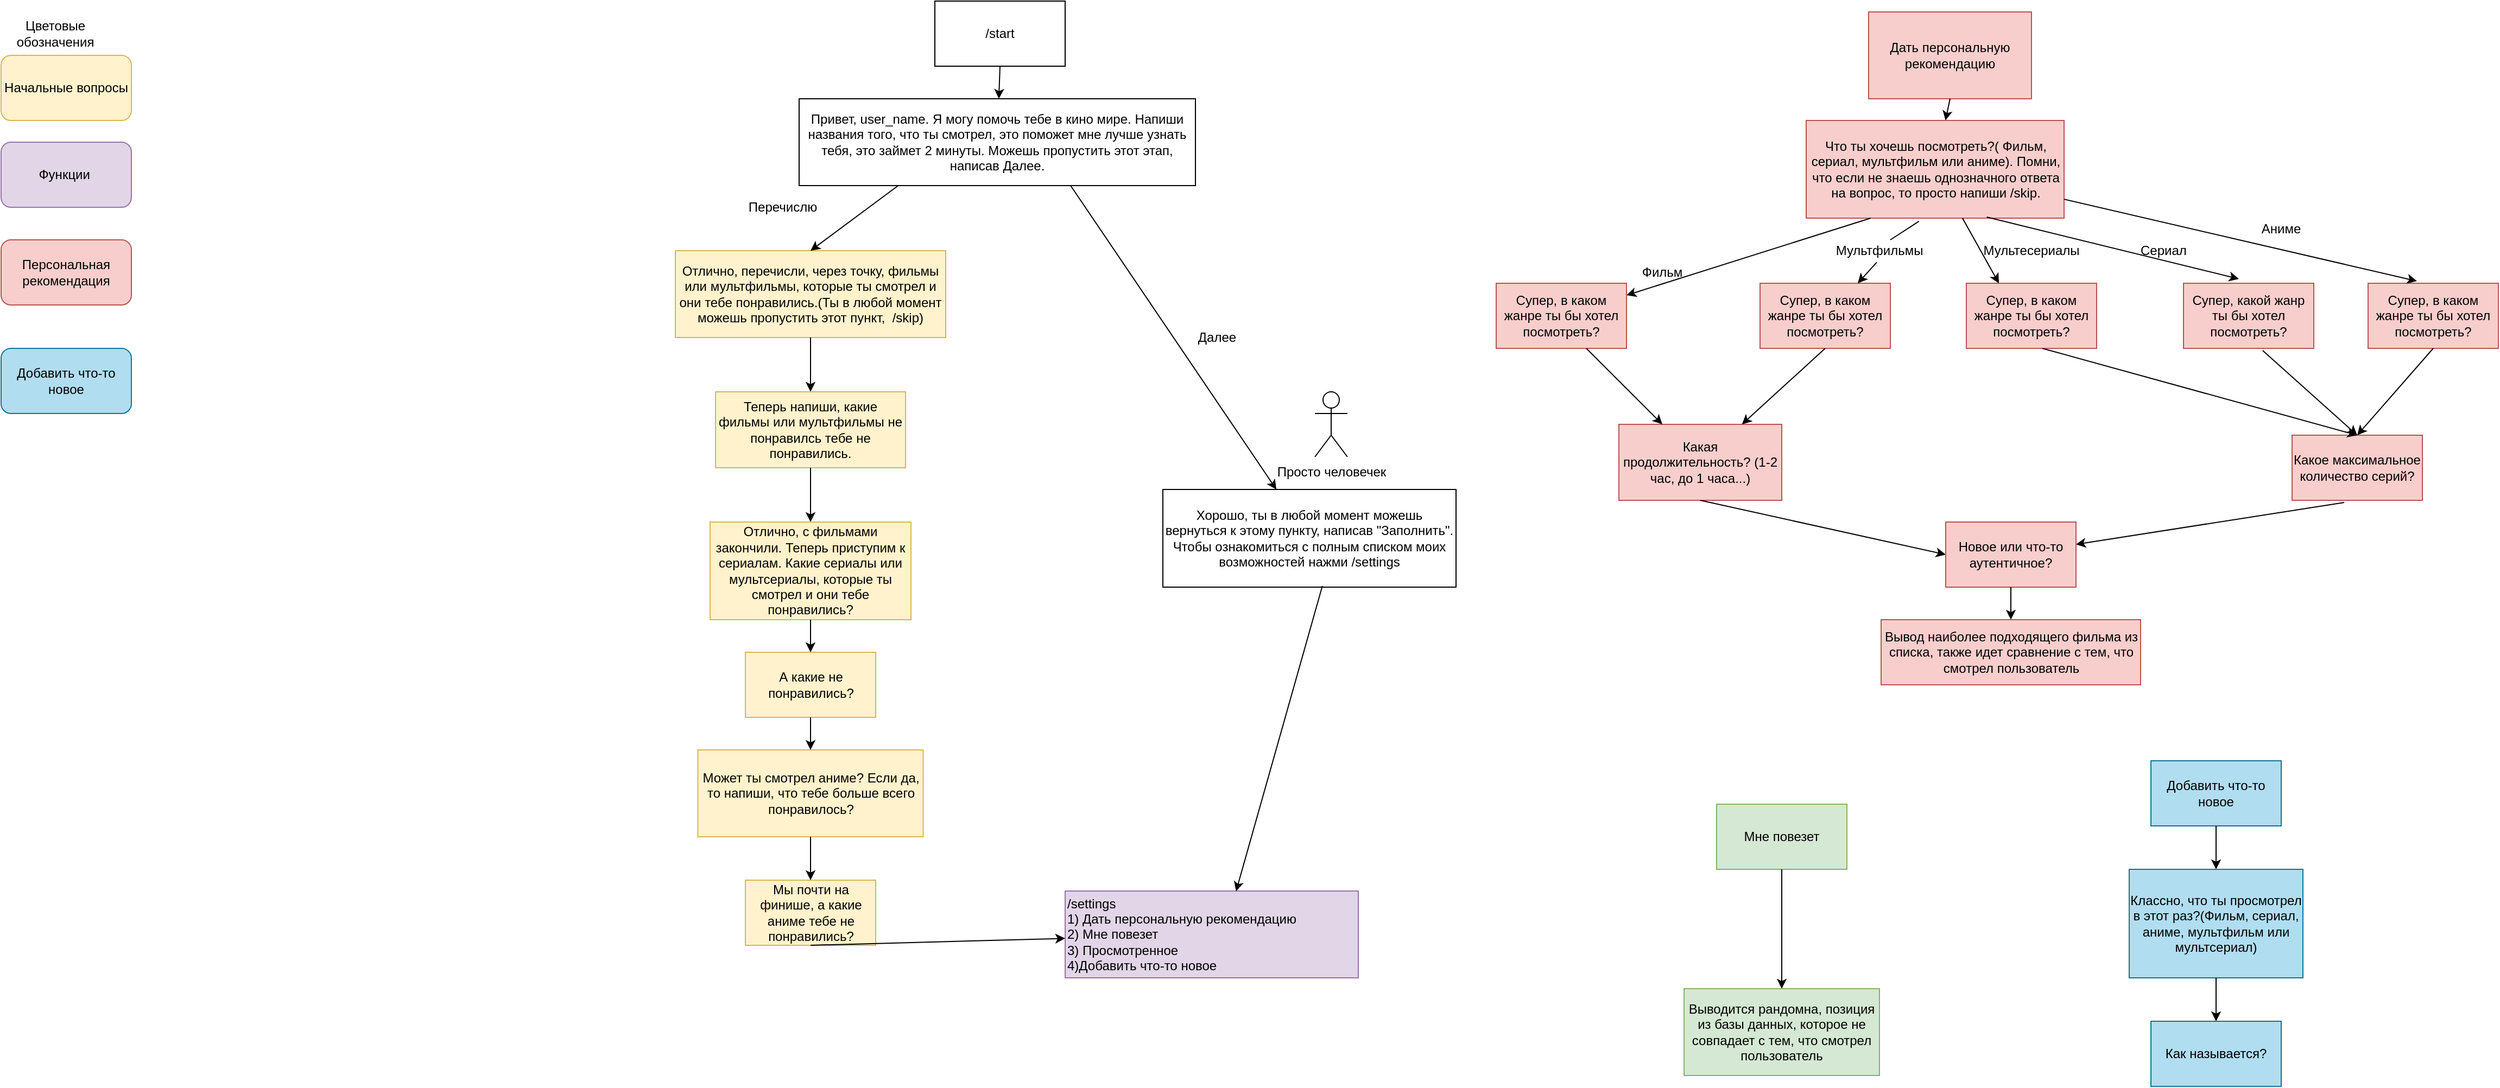 <mxfile version="14.5.10" type="github">
  <diagram id="aV00lB4m98laV_DwpAlv" name="Page-1">
    <mxGraphModel dx="2563" dy="958" grid="1" gridSize="10" guides="1" tooltips="1" connect="1" arrows="1" fold="1" page="1" pageScale="1" pageWidth="827" pageHeight="1169" math="0" shadow="0">
      <root>
        <mxCell id="0" />
        <mxCell id="1" parent="0" />
        <mxCell id="vRKRvqlmKyvSmNE2YDa2-1" value="/start" style="rounded=0;whiteSpace=wrap;html=1;" parent="1" vertex="1">
          <mxGeometry x="310" width="120" height="60" as="geometry" />
        </mxCell>
        <mxCell id="vRKRvqlmKyvSmNE2YDa2-3" value="" style="endArrow=classic;html=1;exitX=0.5;exitY=1;exitDx=0;exitDy=0;" parent="1" source="vRKRvqlmKyvSmNE2YDa2-1" target="vRKRvqlmKyvSmNE2YDa2-4" edge="1">
          <mxGeometry width="50" height="50" relative="1" as="geometry">
            <mxPoint x="220" y="210" as="sourcePoint" />
            <mxPoint x="240" y="80" as="targetPoint" />
          </mxGeometry>
        </mxCell>
        <mxCell id="vRKRvqlmKyvSmNE2YDa2-4" value="Привет, user_name. Я могу помочь тебе в кино мире. Напиши названия того, что ты смотрел, это поможет мне лучше узнать тебя, это займет 2 минуты. Можешь пропустить этот этап, написав Далее." style="rounded=0;whiteSpace=wrap;html=1;" parent="1" vertex="1">
          <mxGeometry x="185" y="90" width="365" height="80" as="geometry" />
        </mxCell>
        <mxCell id="vRKRvqlmKyvSmNE2YDa2-5" value="Отлично, перечисли, через точку, фильмы или мультфильмы, которые ты смотрел и они тебе понравились.(Ты в любой момент можешь пропустить этот пункт,&amp;nbsp; /skip)" style="rounded=0;whiteSpace=wrap;html=1;fillColor=#fff2cc;strokeColor=#d6b656;" parent="1" vertex="1">
          <mxGeometry x="71" y="230" width="249" height="80" as="geometry" />
        </mxCell>
        <mxCell id="vRKRvqlmKyvSmNE2YDa2-6" value="Хорошо, ты в любой момент можешь вернуться к этому пункту, написав &quot;Заполнить&quot;. Чтобы ознакомиться с полным списком моих возможностей нажми /settings" style="rounded=0;whiteSpace=wrap;html=1;" parent="1" vertex="1">
          <mxGeometry x="520" y="450" width="270" height="90" as="geometry" />
        </mxCell>
        <mxCell id="vRKRvqlmKyvSmNE2YDa2-7" value="" style="endArrow=classic;html=1;exitX=0.25;exitY=1;exitDx=0;exitDy=0;entryX=0.5;entryY=0;entryDx=0;entryDy=0;" parent="1" source="vRKRvqlmKyvSmNE2YDa2-4" target="vRKRvqlmKyvSmNE2YDa2-5" edge="1">
          <mxGeometry width="50" height="50" relative="1" as="geometry">
            <mxPoint x="220" y="180" as="sourcePoint" />
            <mxPoint x="270" y="130" as="targetPoint" />
          </mxGeometry>
        </mxCell>
        <mxCell id="vRKRvqlmKyvSmNE2YDa2-8" value="" style="endArrow=classic;html=1;exitX=0.685;exitY=1;exitDx=0;exitDy=0;exitPerimeter=0;" parent="1" source="vRKRvqlmKyvSmNE2YDa2-4" target="vRKRvqlmKyvSmNE2YDa2-6" edge="1">
          <mxGeometry width="50" height="50" relative="1" as="geometry">
            <mxPoint x="220" y="180" as="sourcePoint" />
            <mxPoint x="270" y="130" as="targetPoint" />
          </mxGeometry>
        </mxCell>
        <mxCell id="vRKRvqlmKyvSmNE2YDa2-9" value="Далее" style="text;html=1;strokeColor=none;fillColor=none;align=center;verticalAlign=middle;whiteSpace=wrap;rounded=0;" parent="1" vertex="1">
          <mxGeometry x="550" y="300" width="40" height="20" as="geometry" />
        </mxCell>
        <mxCell id="vRKRvqlmKyvSmNE2YDa2-10" value="Перечислю" style="text;html=1;strokeColor=none;fillColor=none;align=center;verticalAlign=middle;whiteSpace=wrap;rounded=0;" parent="1" vertex="1">
          <mxGeometry x="150" y="180" width="40" height="20" as="geometry" />
        </mxCell>
        <mxCell id="vRKRvqlmKyvSmNE2YDa2-12" value="" style="endArrow=classic;html=1;exitX=0.5;exitY=1;exitDx=0;exitDy=0;" parent="1" source="vRKRvqlmKyvSmNE2YDa2-5" target="vRKRvqlmKyvSmNE2YDa2-13" edge="1">
          <mxGeometry width="50" height="50" relative="1" as="geometry">
            <mxPoint x="220" y="310" as="sourcePoint" />
            <mxPoint x="130" y="330" as="targetPoint" />
          </mxGeometry>
        </mxCell>
        <mxCell id="vRKRvqlmKyvSmNE2YDa2-13" value="Теперь напиши, какие фильмы или мультфильмы не понравилсь тебе не понравились." style="rounded=0;whiteSpace=wrap;html=1;fillColor=#fff2cc;strokeColor=#d6b656;" parent="1" vertex="1">
          <mxGeometry x="108" y="360" width="175" height="70" as="geometry" />
        </mxCell>
        <mxCell id="vRKRvqlmKyvSmNE2YDa2-15" value="" style="endArrow=classic;html=1;exitX=0.5;exitY=1;exitDx=0;exitDy=0;" parent="1" source="vRKRvqlmKyvSmNE2YDa2-13" target="vRKRvqlmKyvSmNE2YDa2-16" edge="1">
          <mxGeometry width="50" height="50" relative="1" as="geometry">
            <mxPoint x="220" y="310" as="sourcePoint" />
            <mxPoint x="130" y="410" as="targetPoint" />
          </mxGeometry>
        </mxCell>
        <mxCell id="vRKRvqlmKyvSmNE2YDa2-16" value="Отлично, с фильмами закончили. Теперь приступим к сериалам. Какие сериалы или мультсериалы, которые ты смотрел и они тебе понравились?" style="rounded=0;whiteSpace=wrap;html=1;fillColor=#fff2cc;strokeColor=#d6b656;" parent="1" vertex="1">
          <mxGeometry x="103" y="480" width="185" height="90" as="geometry" />
        </mxCell>
        <mxCell id="vRKRvqlmKyvSmNE2YDa2-17" value="А какие не понравились?" style="rounded=0;whiteSpace=wrap;html=1;fillColor=#fff2cc;strokeColor=#d6b656;" parent="1" vertex="1">
          <mxGeometry x="135.5" y="600" width="120" height="60" as="geometry" />
        </mxCell>
        <mxCell id="vRKRvqlmKyvSmNE2YDa2-18" value="" style="endArrow=classic;html=1;exitX=0.5;exitY=1;exitDx=0;exitDy=0;" parent="1" source="vRKRvqlmKyvSmNE2YDa2-16" target="vRKRvqlmKyvSmNE2YDa2-17" edge="1">
          <mxGeometry width="50" height="50" relative="1" as="geometry">
            <mxPoint x="220" y="580" as="sourcePoint" />
            <mxPoint x="270" y="530" as="targetPoint" />
          </mxGeometry>
        </mxCell>
        <mxCell id="vRKRvqlmKyvSmNE2YDa2-19" value="Может ты смотрел аниме? Если да, то напиши, что тебе больше всего понравилось?" style="rounded=0;whiteSpace=wrap;html=1;fillColor=#fff2cc;strokeColor=#d6b656;" parent="1" vertex="1">
          <mxGeometry x="91.75" y="690" width="207.5" height="80" as="geometry" />
        </mxCell>
        <mxCell id="vRKRvqlmKyvSmNE2YDa2-20" value="" style="endArrow=classic;html=1;exitX=0.5;exitY=1;exitDx=0;exitDy=0;" parent="1" source="vRKRvqlmKyvSmNE2YDa2-17" target="vRKRvqlmKyvSmNE2YDa2-19" edge="1">
          <mxGeometry width="50" height="50" relative="1" as="geometry">
            <mxPoint x="240" y="700" as="sourcePoint" />
            <mxPoint x="290" y="650" as="targetPoint" />
          </mxGeometry>
        </mxCell>
        <mxCell id="Wr12T5slUzwtYqqn4j88-1" value="Мы почти на финише, а какие аниме тебе не понравились?" style="rounded=0;whiteSpace=wrap;html=1;fillColor=#fff2cc;strokeColor=#d6b656;" parent="1" vertex="1">
          <mxGeometry x="135.5" y="810" width="120" height="60" as="geometry" />
        </mxCell>
        <mxCell id="Wr12T5slUzwtYqqn4j88-2" value="" style="endArrow=classic;html=1;exitX=0.5;exitY=1;exitDx=0;exitDy=0;entryX=0.5;entryY=0;entryDx=0;entryDy=0;" parent="1" source="vRKRvqlmKyvSmNE2YDa2-19" target="Wr12T5slUzwtYqqn4j88-1" edge="1">
          <mxGeometry width="50" height="50" relative="1" as="geometry">
            <mxPoint x="390" y="710" as="sourcePoint" />
            <mxPoint x="440" y="660" as="targetPoint" />
          </mxGeometry>
        </mxCell>
        <mxCell id="Wr12T5slUzwtYqqn4j88-4" value="Начальные вопросы " style="rounded=1;whiteSpace=wrap;html=1;fillColor=#fff2cc;strokeColor=#d6b656;" parent="1" vertex="1">
          <mxGeometry x="-550" y="50" width="120" height="60" as="geometry" />
        </mxCell>
        <mxCell id="Wr12T5slUzwtYqqn4j88-5" value="Цветовые обозначения" style="text;html=1;strokeColor=none;fillColor=none;align=center;verticalAlign=middle;whiteSpace=wrap;rounded=0;" parent="1" vertex="1">
          <mxGeometry x="-520" y="20" width="40" height="20" as="geometry" />
        </mxCell>
        <mxCell id="2YeTzln--VD0P2cOwKcS-1" value="/settings&lt;br&gt;1) Дать персональную рекомендацию&lt;br&gt;2) Мне повезет&lt;br&gt;&lt;div&gt;&lt;span&gt;3) Просмотренное&amp;nbsp;&lt;/span&gt;&lt;/div&gt;&lt;div&gt;&lt;span&gt;4)Добавить что-то новое&lt;/span&gt;&lt;/div&gt;" style="rounded=0;whiteSpace=wrap;html=1;fillColor=#e1d5e7;strokeColor=#9673a6;align=left;" parent="1" vertex="1">
          <mxGeometry x="430" y="820" width="270" height="80" as="geometry" />
        </mxCell>
        <mxCell id="2YeTzln--VD0P2cOwKcS-2" value="Функции&amp;nbsp;" style="rounded=1;whiteSpace=wrap;html=1;fillColor=#e1d5e7;strokeColor=#9673a6;" parent="1" vertex="1">
          <mxGeometry x="-550" y="130" width="120" height="60" as="geometry" />
        </mxCell>
        <mxCell id="2YeTzln--VD0P2cOwKcS-3" value="" style="endArrow=classic;html=1;exitX=0.5;exitY=1;exitDx=0;exitDy=0;" parent="1" source="Wr12T5slUzwtYqqn4j88-1" target="2YeTzln--VD0P2cOwKcS-1" edge="1">
          <mxGeometry width="50" height="50" relative="1" as="geometry">
            <mxPoint x="410" y="760" as="sourcePoint" />
            <mxPoint x="470" y="870" as="targetPoint" />
          </mxGeometry>
        </mxCell>
        <mxCell id="2YeTzln--VD0P2cOwKcS-4" value="" style="endArrow=classic;html=1;exitX=0.544;exitY=0.989;exitDx=0;exitDy=0;exitPerimeter=0;entryX=0.583;entryY=0.003;entryDx=0;entryDy=0;entryPerimeter=0;" parent="1" source="vRKRvqlmKyvSmNE2YDa2-6" target="2YeTzln--VD0P2cOwKcS-1" edge="1">
          <mxGeometry width="50" height="50" relative="1" as="geometry">
            <mxPoint x="410" y="760" as="sourcePoint" />
            <mxPoint x="460" y="710" as="targetPoint" />
          </mxGeometry>
        </mxCell>
        <mxCell id="2YeTzln--VD0P2cOwKcS-5" value="Дать персональную рекомендацию" style="rounded=0;whiteSpace=wrap;html=1;fillColor=#f8cecc;strokeColor=#b85450;" parent="1" vertex="1">
          <mxGeometry x="1170" y="10" width="150" height="80" as="geometry" />
        </mxCell>
        <mxCell id="2YeTzln--VD0P2cOwKcS-6" value="" style="endArrow=classic;html=1;exitX=0.5;exitY=1;exitDx=0;exitDy=0;" parent="1" source="2YeTzln--VD0P2cOwKcS-5" target="2YeTzln--VD0P2cOwKcS-7" edge="1">
          <mxGeometry width="50" height="50" relative="1" as="geometry">
            <mxPoint x="850" y="140" as="sourcePoint" />
            <mxPoint x="1245" y="160" as="targetPoint" />
          </mxGeometry>
        </mxCell>
        <mxCell id="2YeTzln--VD0P2cOwKcS-7" value="Что ты хочешь посмотреть?( Фильм, сериал, мультфильм или аниме). Помни, что если не знаешь однозначного ответа на вопрос, то просто напиши /skip. " style="rounded=0;whiteSpace=wrap;html=1;fillColor=#f8cecc;strokeColor=#b85450;" parent="1" vertex="1">
          <mxGeometry x="1112.5" y="110" width="237.5" height="90" as="geometry" />
        </mxCell>
        <mxCell id="2YeTzln--VD0P2cOwKcS-8" value="" style="endArrow=classic;html=1;exitX=0.25;exitY=1;exitDx=0;exitDy=0;" parent="1" source="2YeTzln--VD0P2cOwKcS-7" target="2YeTzln--VD0P2cOwKcS-9" edge="1">
          <mxGeometry width="50" height="50" relative="1" as="geometry">
            <mxPoint x="850" y="210" as="sourcePoint" />
            <mxPoint x="1080" y="270" as="targetPoint" />
            <Array as="points" />
          </mxGeometry>
        </mxCell>
        <mxCell id="2YeTzln--VD0P2cOwKcS-9" value="Супер, в каком жанре ты бы хотел посмотреть?" style="rounded=0;whiteSpace=wrap;html=1;fillColor=#f8cecc;strokeColor=#b85450;" parent="1" vertex="1">
          <mxGeometry x="827" y="260" width="120" height="60" as="geometry" />
        </mxCell>
        <mxCell id="niV2gqIyMvJU-rpUqNF2-1" value="Фильм" style="text;html=1;strokeColor=none;fillColor=none;align=center;verticalAlign=middle;whiteSpace=wrap;rounded=0;" vertex="1" parent="1">
          <mxGeometry x="960" y="240" width="40" height="20" as="geometry" />
        </mxCell>
        <mxCell id="niV2gqIyMvJU-rpUqNF2-2" value="Супер, какой жанр ты бы хотел посмотреть?" style="rounded=0;whiteSpace=wrap;html=1;fillColor=#f8cecc;strokeColor=#b85450;" vertex="1" parent="1">
          <mxGeometry x="1460" y="260" width="120" height="60" as="geometry" />
        </mxCell>
        <mxCell id="niV2gqIyMvJU-rpUqNF2-3" value="" style="endArrow=classic;html=1;exitX=0.7;exitY=0.989;exitDx=0;exitDy=0;exitPerimeter=0;entryX=0.425;entryY=-0.067;entryDx=0;entryDy=0;entryPerimeter=0;" edge="1" parent="1" source="2YeTzln--VD0P2cOwKcS-7" target="niV2gqIyMvJU-rpUqNF2-2">
          <mxGeometry width="50" height="50" relative="1" as="geometry">
            <mxPoint x="1150" y="260" as="sourcePoint" />
            <mxPoint x="1200" y="210" as="targetPoint" />
          </mxGeometry>
        </mxCell>
        <mxCell id="niV2gqIyMvJU-rpUqNF2-4" value="&amp;nbsp;Сериал" style="text;html=1;strokeColor=none;fillColor=none;align=center;verticalAlign=middle;whiteSpace=wrap;rounded=0;" vertex="1" parent="1">
          <mxGeometry x="1420" y="220" width="40" height="20" as="geometry" />
        </mxCell>
        <mxCell id="niV2gqIyMvJU-rpUqNF2-6" value="Супер, в каком жанре ты бы хотел посмотреть?" style="rounded=0;whiteSpace=wrap;html=1;fillColor=#f8cecc;strokeColor=#b85450;" vertex="1" parent="1">
          <mxGeometry x="1070" y="260" width="120" height="60" as="geometry" />
        </mxCell>
        <mxCell id="niV2gqIyMvJU-rpUqNF2-7" value="Супер, в каком жанре ты бы хотел посмотреть?" style="rounded=0;whiteSpace=wrap;html=1;fillColor=#f8cecc;strokeColor=#b85450;" vertex="1" parent="1">
          <mxGeometry x="1260" y="260" width="120" height="60" as="geometry" />
        </mxCell>
        <mxCell id="niV2gqIyMvJU-rpUqNF2-9" value="" style="endArrow=classic;html=1;entryX=0.25;entryY=0;entryDx=0;entryDy=0;" edge="1" parent="1" source="2YeTzln--VD0P2cOwKcS-7" target="niV2gqIyMvJU-rpUqNF2-7">
          <mxGeometry width="50" height="50" relative="1" as="geometry">
            <mxPoint x="1240" y="230" as="sourcePoint" />
            <mxPoint x="1290" y="180" as="targetPoint" />
          </mxGeometry>
        </mxCell>
        <mxCell id="niV2gqIyMvJU-rpUqNF2-11" value="" style="endArrow=classic;html=1;exitX=0.437;exitY=1.033;exitDx=0;exitDy=0;exitPerimeter=0;entryX=0.75;entryY=0;entryDx=0;entryDy=0;startArrow=none;" edge="1" parent="1" source="niV2gqIyMvJU-rpUqNF2-13" target="niV2gqIyMvJU-rpUqNF2-6">
          <mxGeometry width="50" height="50" relative="1" as="geometry">
            <mxPoint x="1130" y="240" as="sourcePoint" />
            <mxPoint x="1180" y="190" as="targetPoint" />
          </mxGeometry>
        </mxCell>
        <mxCell id="niV2gqIyMvJU-rpUqNF2-14" value="Мультесериалы" style="text;html=1;strokeColor=none;fillColor=none;align=center;verticalAlign=middle;whiteSpace=wrap;rounded=0;" vertex="1" parent="1">
          <mxGeometry x="1300" y="220" width="40" height="20" as="geometry" />
        </mxCell>
        <mxCell id="niV2gqIyMvJU-rpUqNF2-13" value="Мультфильмы" style="text;html=1;strokeColor=none;fillColor=none;align=center;verticalAlign=middle;whiteSpace=wrap;rounded=0;" vertex="1" parent="1">
          <mxGeometry x="1160" y="220" width="40" height="20" as="geometry" />
        </mxCell>
        <mxCell id="niV2gqIyMvJU-rpUqNF2-16" value="" style="endArrow=none;html=1;exitX=0.437;exitY=1.033;exitDx=0;exitDy=0;exitPerimeter=0;entryX=0.75;entryY=0;entryDx=0;entryDy=0;" edge="1" parent="1" source="2YeTzln--VD0P2cOwKcS-7" target="niV2gqIyMvJU-rpUqNF2-13">
          <mxGeometry width="50" height="50" relative="1" as="geometry">
            <mxPoint x="1216.287" y="202.97" as="sourcePoint" />
            <mxPoint x="1160" y="260" as="targetPoint" />
          </mxGeometry>
        </mxCell>
        <mxCell id="niV2gqIyMvJU-rpUqNF2-18" value="Супер, в каком жанре ты бы хотел посмотреть?" style="rounded=0;whiteSpace=wrap;html=1;fillColor=#f8cecc;strokeColor=#b85450;" vertex="1" parent="1">
          <mxGeometry x="1630" y="260" width="120" height="60" as="geometry" />
        </mxCell>
        <mxCell id="niV2gqIyMvJU-rpUqNF2-19" value="" style="endArrow=classic;html=1;entryX=0.375;entryY=-0.033;entryDx=0;entryDy=0;entryPerimeter=0;" edge="1" parent="1" source="2YeTzln--VD0P2cOwKcS-7" target="niV2gqIyMvJU-rpUqNF2-18">
          <mxGeometry width="50" height="50" relative="1" as="geometry">
            <mxPoint x="1390" y="240" as="sourcePoint" />
            <mxPoint x="1440" y="190" as="targetPoint" />
          </mxGeometry>
        </mxCell>
        <mxCell id="niV2gqIyMvJU-rpUqNF2-20" value="Аниме" style="text;html=1;strokeColor=none;fillColor=none;align=center;verticalAlign=middle;whiteSpace=wrap;rounded=0;" vertex="1" parent="1">
          <mxGeometry x="1530" y="200" width="40" height="20" as="geometry" />
        </mxCell>
        <mxCell id="niV2gqIyMvJU-rpUqNF2-21" value="Какая продолжительность? (1-2 час, до 1 часа...)" style="rounded=0;whiteSpace=wrap;html=1;fillColor=#f8cecc;strokeColor=#b85450;" vertex="1" parent="1">
          <mxGeometry x="940" y="390" width="150" height="70" as="geometry" />
        </mxCell>
        <mxCell id="niV2gqIyMvJU-rpUqNF2-26" value="Какое максимальное количество серий? " style="rounded=0;whiteSpace=wrap;html=1;fillColor=#f8cecc;strokeColor=#b85450;" vertex="1" parent="1">
          <mxGeometry x="1560" y="400" width="120" height="60" as="geometry" />
        </mxCell>
        <mxCell id="niV2gqIyMvJU-rpUqNF2-27" value="" style="endArrow=classic;html=1;" edge="1" parent="1" target="niV2gqIyMvJU-rpUqNF2-21">
          <mxGeometry width="50" height="50" relative="1" as="geometry">
            <mxPoint x="910" y="320" as="sourcePoint" />
            <mxPoint x="960" y="270" as="targetPoint" />
          </mxGeometry>
        </mxCell>
        <mxCell id="niV2gqIyMvJU-rpUqNF2-28" value="" style="endArrow=classic;html=1;exitX=0.583;exitY=1;exitDx=0;exitDy=0;exitPerimeter=0;entryX=0.5;entryY=0;entryDx=0;entryDy=0;" edge="1" parent="1" source="niV2gqIyMvJU-rpUqNF2-7" target="niV2gqIyMvJU-rpUqNF2-26">
          <mxGeometry width="50" height="50" relative="1" as="geometry">
            <mxPoint x="1290" y="330" as="sourcePoint" />
            <mxPoint x="1340" y="280" as="targetPoint" />
          </mxGeometry>
        </mxCell>
        <mxCell id="niV2gqIyMvJU-rpUqNF2-29" value="" style="endArrow=classic;html=1;exitX=0.5;exitY=1;exitDx=0;exitDy=0;" edge="1" parent="1" source="niV2gqIyMvJU-rpUqNF2-6" target="niV2gqIyMvJU-rpUqNF2-21">
          <mxGeometry width="50" height="50" relative="1" as="geometry">
            <mxPoint x="1290" y="330" as="sourcePoint" />
            <mxPoint x="1340" y="280" as="targetPoint" />
          </mxGeometry>
        </mxCell>
        <mxCell id="niV2gqIyMvJU-rpUqNF2-30" value="" style="endArrow=classic;html=1;exitX=0.5;exitY=1;exitDx=0;exitDy=0;entryX=0.5;entryY=0;entryDx=0;entryDy=0;" edge="1" parent="1" source="niV2gqIyMvJU-rpUqNF2-18" target="niV2gqIyMvJU-rpUqNF2-26">
          <mxGeometry width="50" height="50" relative="1" as="geometry">
            <mxPoint x="1290" y="330" as="sourcePoint" />
            <mxPoint x="1340" y="280" as="targetPoint" />
          </mxGeometry>
        </mxCell>
        <mxCell id="niV2gqIyMvJU-rpUqNF2-31" value="" style="endArrow=classic;html=1;exitX=0.608;exitY=1.033;exitDx=0;exitDy=0;exitPerimeter=0;entryX=0.5;entryY=0;entryDx=0;entryDy=0;" edge="1" parent="1" source="niV2gqIyMvJU-rpUqNF2-2" target="niV2gqIyMvJU-rpUqNF2-26">
          <mxGeometry width="50" height="50" relative="1" as="geometry">
            <mxPoint x="1290" y="330" as="sourcePoint" />
            <mxPoint x="1340" y="280" as="targetPoint" />
          </mxGeometry>
        </mxCell>
        <mxCell id="niV2gqIyMvJU-rpUqNF2-32" value="" style="endArrow=classic;html=1;exitX=0.5;exitY=1;exitDx=0;exitDy=0;entryX=0;entryY=0.5;entryDx=0;entryDy=0;" edge="1" parent="1" source="niV2gqIyMvJU-rpUqNF2-21" target="niV2gqIyMvJU-rpUqNF2-34">
          <mxGeometry width="50" height="50" relative="1" as="geometry">
            <mxPoint x="1290" y="440" as="sourcePoint" />
            <mxPoint x="1170" y="510" as="targetPoint" />
          </mxGeometry>
        </mxCell>
        <mxCell id="niV2gqIyMvJU-rpUqNF2-33" value="" style="endArrow=classic;html=1;exitX=0.4;exitY=1.033;exitDx=0;exitDy=0;exitPerimeter=0;" edge="1" parent="1" source="niV2gqIyMvJU-rpUqNF2-26" target="niV2gqIyMvJU-rpUqNF2-34">
          <mxGeometry width="50" height="50" relative="1" as="geometry">
            <mxPoint x="1290" y="440" as="sourcePoint" />
            <mxPoint x="1370" y="510" as="targetPoint" />
          </mxGeometry>
        </mxCell>
        <mxCell id="niV2gqIyMvJU-rpUqNF2-34" value="Новое или что-то аутентичное?" style="rounded=0;whiteSpace=wrap;html=1;fillColor=#f8cecc;strokeColor=#b85450;" vertex="1" parent="1">
          <mxGeometry x="1241" y="480" width="120" height="60" as="geometry" />
        </mxCell>
        <mxCell id="niV2gqIyMvJU-rpUqNF2-35" value="" style="endArrow=classic;html=1;exitX=0.5;exitY=1;exitDx=0;exitDy=0;" edge="1" parent="1" source="niV2gqIyMvJU-rpUqNF2-34" target="niV2gqIyMvJU-rpUqNF2-36">
          <mxGeometry width="50" height="50" relative="1" as="geometry">
            <mxPoint x="1290" y="500" as="sourcePoint" />
            <mxPoint x="1301" y="600" as="targetPoint" />
          </mxGeometry>
        </mxCell>
        <mxCell id="niV2gqIyMvJU-rpUqNF2-36" value="Вывод наиболее подходящего фильма из списка, также идет сравнение с тем, что смотрел пользователь" style="rounded=0;whiteSpace=wrap;html=1;fillColor=#f8cecc;strokeColor=#b85450;" vertex="1" parent="1">
          <mxGeometry x="1181.5" y="570" width="239" height="60" as="geometry" />
        </mxCell>
        <mxCell id="niV2gqIyMvJU-rpUqNF2-37" value="Персональная рекомендация" style="rounded=1;whiteSpace=wrap;html=1;fillColor=#f8cecc;strokeColor=#b85450;" vertex="1" parent="1">
          <mxGeometry x="-550" y="220" width="120" height="60" as="geometry" />
        </mxCell>
        <mxCell id="niV2gqIyMvJU-rpUqNF2-38" value="Просто человечек" style="shape=umlActor;verticalLabelPosition=bottom;verticalAlign=top;html=1;outlineConnect=0;" vertex="1" parent="1">
          <mxGeometry x="660" y="360" width="30" height="60" as="geometry" />
        </mxCell>
        <mxCell id="niV2gqIyMvJU-rpUqNF2-40" value="Мне повезет" style="rounded=0;whiteSpace=wrap;html=1;fillColor=#d5e8d4;strokeColor=#82b366;" vertex="1" parent="1">
          <mxGeometry x="1030" y="740" width="120" height="60" as="geometry" />
        </mxCell>
        <mxCell id="niV2gqIyMvJU-rpUqNF2-41" value="" style="endArrow=classic;html=1;exitX=0.5;exitY=1;exitDx=0;exitDy=0;" edge="1" parent="1" source="niV2gqIyMvJU-rpUqNF2-40" target="niV2gqIyMvJU-rpUqNF2-42">
          <mxGeometry width="50" height="50" relative="1" as="geometry">
            <mxPoint x="2090" y="110" as="sourcePoint" />
            <mxPoint x="2090" y="170" as="targetPoint" />
          </mxGeometry>
        </mxCell>
        <mxCell id="niV2gqIyMvJU-rpUqNF2-42" value="Выводится рандомна, позиция из базы данных, которое не совпадает с тем, что смотрел пользователь " style="rounded=0;whiteSpace=wrap;html=1;fillColor=#d5e8d4;strokeColor=#82b366;" vertex="1" parent="1">
          <mxGeometry x="1000" y="910" width="180" height="80" as="geometry" />
        </mxCell>
        <mxCell id="niV2gqIyMvJU-rpUqNF2-44" value="Добавить что-то новое" style="rounded=0;whiteSpace=wrap;html=1;fillColor=#b1ddf0;strokeColor=#10739e;" vertex="1" parent="1">
          <mxGeometry x="1430" y="700" width="120" height="60" as="geometry" />
        </mxCell>
        <mxCell id="niV2gqIyMvJU-rpUqNF2-45" value="" style="endArrow=classic;html=1;exitX=0.5;exitY=1;exitDx=0;exitDy=0;" edge="1" parent="1" source="niV2gqIyMvJU-rpUqNF2-44" target="niV2gqIyMvJU-rpUqNF2-46">
          <mxGeometry width="50" height="50" relative="1" as="geometry">
            <mxPoint x="1490" y="770" as="sourcePoint" />
            <mxPoint x="1490" y="800" as="targetPoint" />
          </mxGeometry>
        </mxCell>
        <mxCell id="niV2gqIyMvJU-rpUqNF2-46" value="Классно, что ты просмотрел в этот раз?(Фильм, сериал, аниме, мультфильм или мультсериал)" style="rounded=0;whiteSpace=wrap;html=1;fillColor=#b1ddf0;strokeColor=#10739e;" vertex="1" parent="1">
          <mxGeometry x="1410" y="800" width="160" height="100" as="geometry" />
        </mxCell>
        <mxCell id="niV2gqIyMvJU-rpUqNF2-48" value="" style="endArrow=classic;html=1;exitX=0.5;exitY=1;exitDx=0;exitDy=0;entryX=0.5;entryY=0;entryDx=0;entryDy=0;" edge="1" parent="1" source="niV2gqIyMvJU-rpUqNF2-46" target="niV2gqIyMvJU-rpUqNF2-49">
          <mxGeometry width="50" height="50" relative="1" as="geometry">
            <mxPoint x="1490" y="910" as="sourcePoint" />
            <mxPoint x="1490" y="950" as="targetPoint" />
          </mxGeometry>
        </mxCell>
        <mxCell id="niV2gqIyMvJU-rpUqNF2-49" value="Как называется?" style="rounded=0;whiteSpace=wrap;html=1;fillColor=#b1ddf0;strokeColor=#10739e;" vertex="1" parent="1">
          <mxGeometry x="1430" y="940" width="120" height="60" as="geometry" />
        </mxCell>
        <mxCell id="niV2gqIyMvJU-rpUqNF2-50" value="Добавить что-то новое" style="rounded=1;whiteSpace=wrap;html=1;fillColor=#b1ddf0;strokeColor=#10739e;" vertex="1" parent="1">
          <mxGeometry x="-550" y="320" width="120" height="60" as="geometry" />
        </mxCell>
      </root>
    </mxGraphModel>
  </diagram>
</mxfile>
